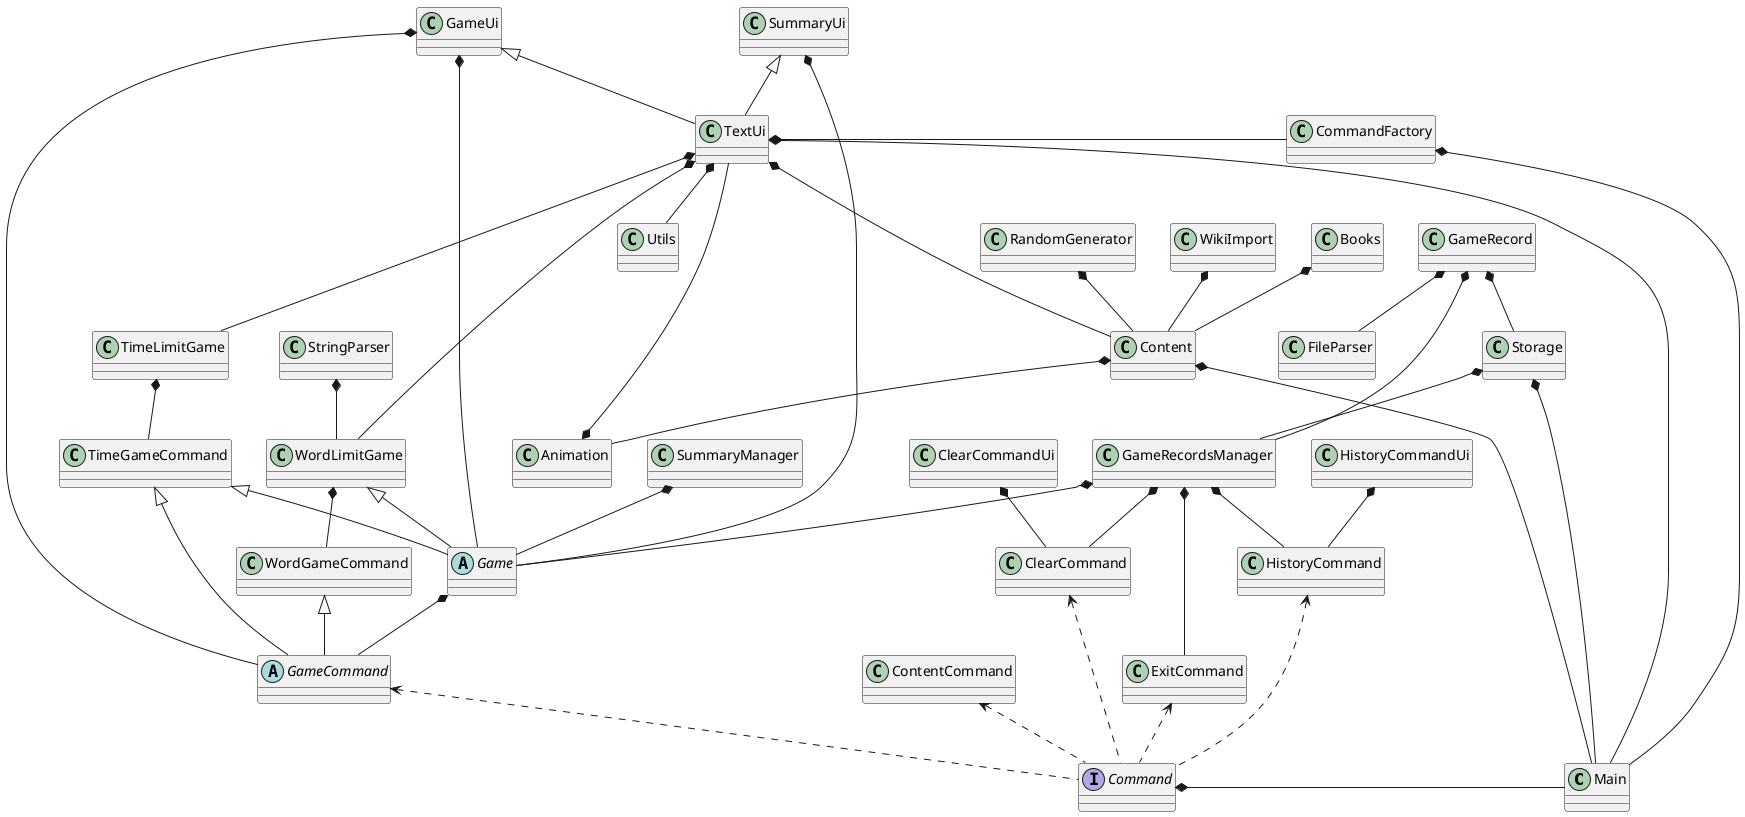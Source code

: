 @startuml
'https://plantuml.com/class-diagram

class Main
interface Command
class ClearCommand
class ContentCommand
class ExitCommand
abstract class GameCommand
class HistoryCommand
class TimeGameCommand
class WordGameCommand
class CommandFactory
class Books
class Utils
class SummaryUi
class StringParser
class Content
class TimeLimitGame
class WordLimitGame
abstract class Game
class Storage
class Animation
class RandomGenerator
class WikiImport
class GameRecord
class GameRecordsManager
class SummaryManager
class FileParser
class ClearCommandUi
class GameUi
class HistoryCommandUi
class TextUi

ClearCommand <.. Command
ContentCommand <.. Command
ExitCommand <.. Command
GameCommand <.. Command
HistoryCommand <.. Command
TimeGameCommand <|-- GameCommand
WordGameCommand <|-- GameCommand
TimeGameCommand <|-- Game
WordLimitGame <|-- Game
GameUi <|-- TextUi
SummaryUi <|-- TextUi
Storage *- Main
Content *-- Main
TextUi *-- Main
CommandFactory *-- Main
Command *- Main
Animation *-- TextUi
Content *-- Animation
GameUi *-- Game
SummaryUi *-- Game
SummaryManager *-- Game
GameRecordsManager *-- Game
Game *-- GameCommand
GameUi *-- GameCommand
GameRecordsManager *-- ClearCommand
ClearCommandUi *-- ClearCommand
GameRecordsManager *-- ExitCommand
GameRecordsManager *-- HistoryCommand
HistoryCommandUi *-- HistoryCommand
TimeLimitGame *-- TimeGameCommand
WordLimitGame *-- WordGameCommand
TextUi *- CommandFactory
TextUi *-- Utils
TextUi *--- Content
WikiImport *-- Content
RandomGenerator *-- Content
Books *-- Content
Storage *-- GameRecordsManager
GameRecord *-- GameRecordsManager
TextUi *--- TimeLimitGame
TextUi *-- WordLimitGame
GameRecord *-- FileParser
GameRecord *-- Storage
StringParser *-- WordLimitGame

@enduml